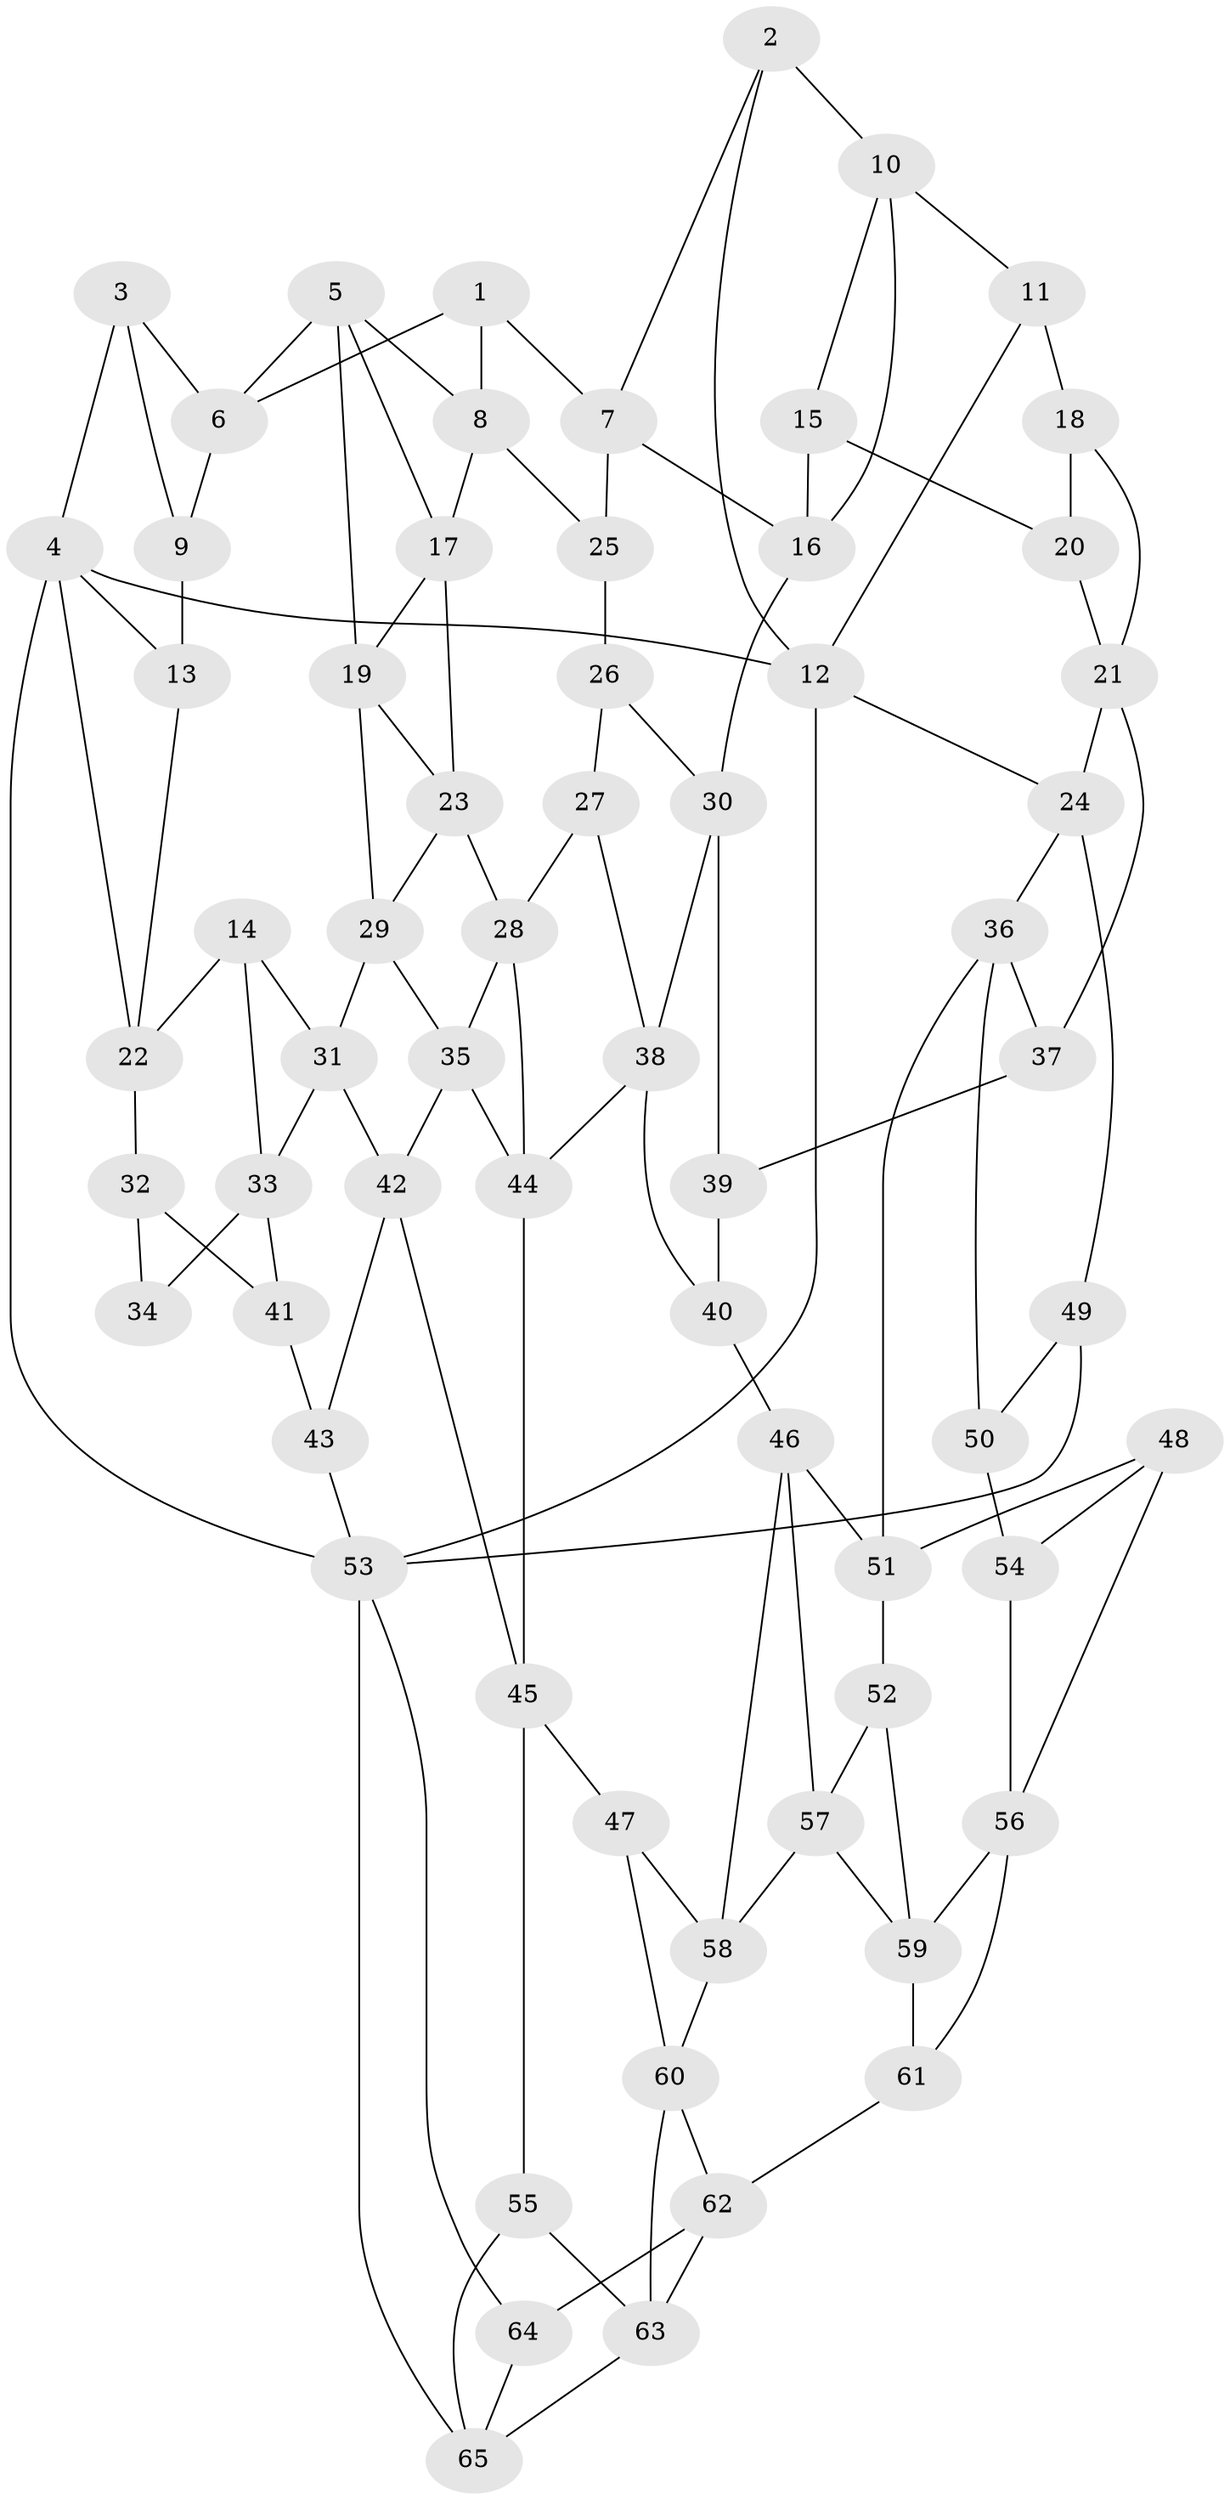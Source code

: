 // original degree distribution, {3: 0.015384615384615385, 4: 0.27692307692307694, 6: 0.26153846153846155, 5: 0.4461538461538462}
// Generated by graph-tools (version 1.1) at 2025/38/03/04/25 23:38:37]
// undirected, 65 vertices, 117 edges
graph export_dot {
  node [color=gray90,style=filled];
  1;
  2;
  3;
  4;
  5;
  6;
  7;
  8;
  9;
  10;
  11;
  12;
  13;
  14;
  15;
  16;
  17;
  18;
  19;
  20;
  21;
  22;
  23;
  24;
  25;
  26;
  27;
  28;
  29;
  30;
  31;
  32;
  33;
  34;
  35;
  36;
  37;
  38;
  39;
  40;
  41;
  42;
  43;
  44;
  45;
  46;
  47;
  48;
  49;
  50;
  51;
  52;
  53;
  54;
  55;
  56;
  57;
  58;
  59;
  60;
  61;
  62;
  63;
  64;
  65;
  1 -- 6 [weight=1.0];
  1 -- 7 [weight=1.0];
  1 -- 8 [weight=1.0];
  2 -- 7 [weight=1.0];
  2 -- 10 [weight=1.0];
  2 -- 12 [weight=1.0];
  3 -- 4 [weight=1.0];
  3 -- 6 [weight=1.0];
  3 -- 9 [weight=1.0];
  4 -- 12 [weight=1.0];
  4 -- 13 [weight=1.0];
  4 -- 22 [weight=1.0];
  4 -- 53 [weight=1.0];
  5 -- 6 [weight=1.0];
  5 -- 8 [weight=1.0];
  5 -- 17 [weight=1.0];
  5 -- 19 [weight=1.0];
  6 -- 9 [weight=1.0];
  7 -- 16 [weight=1.0];
  7 -- 25 [weight=1.0];
  8 -- 17 [weight=1.0];
  8 -- 25 [weight=1.0];
  9 -- 13 [weight=2.0];
  10 -- 11 [weight=1.0];
  10 -- 15 [weight=1.0];
  10 -- 16 [weight=1.0];
  11 -- 12 [weight=1.0];
  11 -- 18 [weight=2.0];
  12 -- 24 [weight=1.0];
  12 -- 53 [weight=1.0];
  13 -- 22 [weight=1.0];
  14 -- 22 [weight=1.0];
  14 -- 31 [weight=1.0];
  14 -- 33 [weight=2.0];
  15 -- 16 [weight=1.0];
  15 -- 20 [weight=2.0];
  16 -- 30 [weight=1.0];
  17 -- 19 [weight=1.0];
  17 -- 23 [weight=1.0];
  18 -- 20 [weight=1.0];
  18 -- 21 [weight=1.0];
  19 -- 23 [weight=1.0];
  19 -- 29 [weight=1.0];
  20 -- 21 [weight=1.0];
  21 -- 24 [weight=1.0];
  21 -- 37 [weight=1.0];
  22 -- 32 [weight=1.0];
  23 -- 28 [weight=1.0];
  23 -- 29 [weight=1.0];
  24 -- 36 [weight=1.0];
  24 -- 49 [weight=1.0];
  25 -- 26 [weight=2.0];
  26 -- 27 [weight=1.0];
  26 -- 30 [weight=1.0];
  27 -- 28 [weight=1.0];
  27 -- 38 [weight=1.0];
  28 -- 35 [weight=1.0];
  28 -- 44 [weight=1.0];
  29 -- 31 [weight=1.0];
  29 -- 35 [weight=1.0];
  30 -- 38 [weight=1.0];
  30 -- 39 [weight=1.0];
  31 -- 33 [weight=1.0];
  31 -- 42 [weight=1.0];
  32 -- 34 [weight=2.0];
  32 -- 41 [weight=1.0];
  33 -- 34 [weight=2.0];
  33 -- 41 [weight=1.0];
  35 -- 42 [weight=1.0];
  35 -- 44 [weight=1.0];
  36 -- 37 [weight=1.0];
  36 -- 50 [weight=1.0];
  36 -- 51 [weight=1.0];
  37 -- 39 [weight=2.0];
  38 -- 40 [weight=1.0];
  38 -- 44 [weight=1.0];
  39 -- 40 [weight=1.0];
  40 -- 46 [weight=1.0];
  41 -- 43 [weight=2.0];
  42 -- 43 [weight=1.0];
  42 -- 45 [weight=1.0];
  43 -- 53 [weight=1.0];
  44 -- 45 [weight=1.0];
  45 -- 47 [weight=1.0];
  45 -- 55 [weight=1.0];
  46 -- 51 [weight=1.0];
  46 -- 57 [weight=1.0];
  46 -- 58 [weight=1.0];
  47 -- 58 [weight=1.0];
  47 -- 60 [weight=1.0];
  48 -- 51 [weight=1.0];
  48 -- 54 [weight=1.0];
  48 -- 56 [weight=1.0];
  49 -- 50 [weight=1.0];
  49 -- 53 [weight=1.0];
  50 -- 54 [weight=2.0];
  51 -- 52 [weight=1.0];
  52 -- 57 [weight=1.0];
  52 -- 59 [weight=1.0];
  53 -- 64 [weight=1.0];
  53 -- 65 [weight=1.0];
  54 -- 56 [weight=1.0];
  55 -- 63 [weight=1.0];
  55 -- 65 [weight=1.0];
  56 -- 59 [weight=1.0];
  56 -- 61 [weight=1.0];
  57 -- 58 [weight=1.0];
  57 -- 59 [weight=1.0];
  58 -- 60 [weight=1.0];
  59 -- 61 [weight=1.0];
  60 -- 62 [weight=1.0];
  60 -- 63 [weight=1.0];
  61 -- 62 [weight=1.0];
  62 -- 63 [weight=1.0];
  62 -- 64 [weight=1.0];
  63 -- 65 [weight=1.0];
  64 -- 65 [weight=1.0];
}
